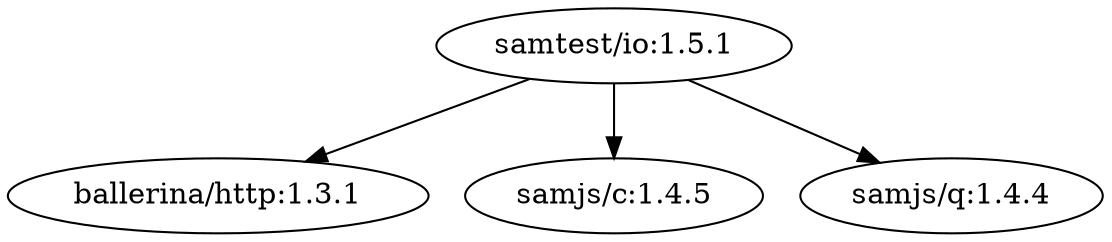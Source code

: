 digraph central {
    subgraph "samtest/io:1.5.1" {
        "ballerinaVersion"="2201.0.0";
        "samtest/io:1.5.1" -> "ballerina/http:1.3.1"
        "samtest/io:1.5.1" -> "samjs/c:1.4.5"
        "samtest/io:1.5.1" -> "samjs/q:1.4.4"
    }
}